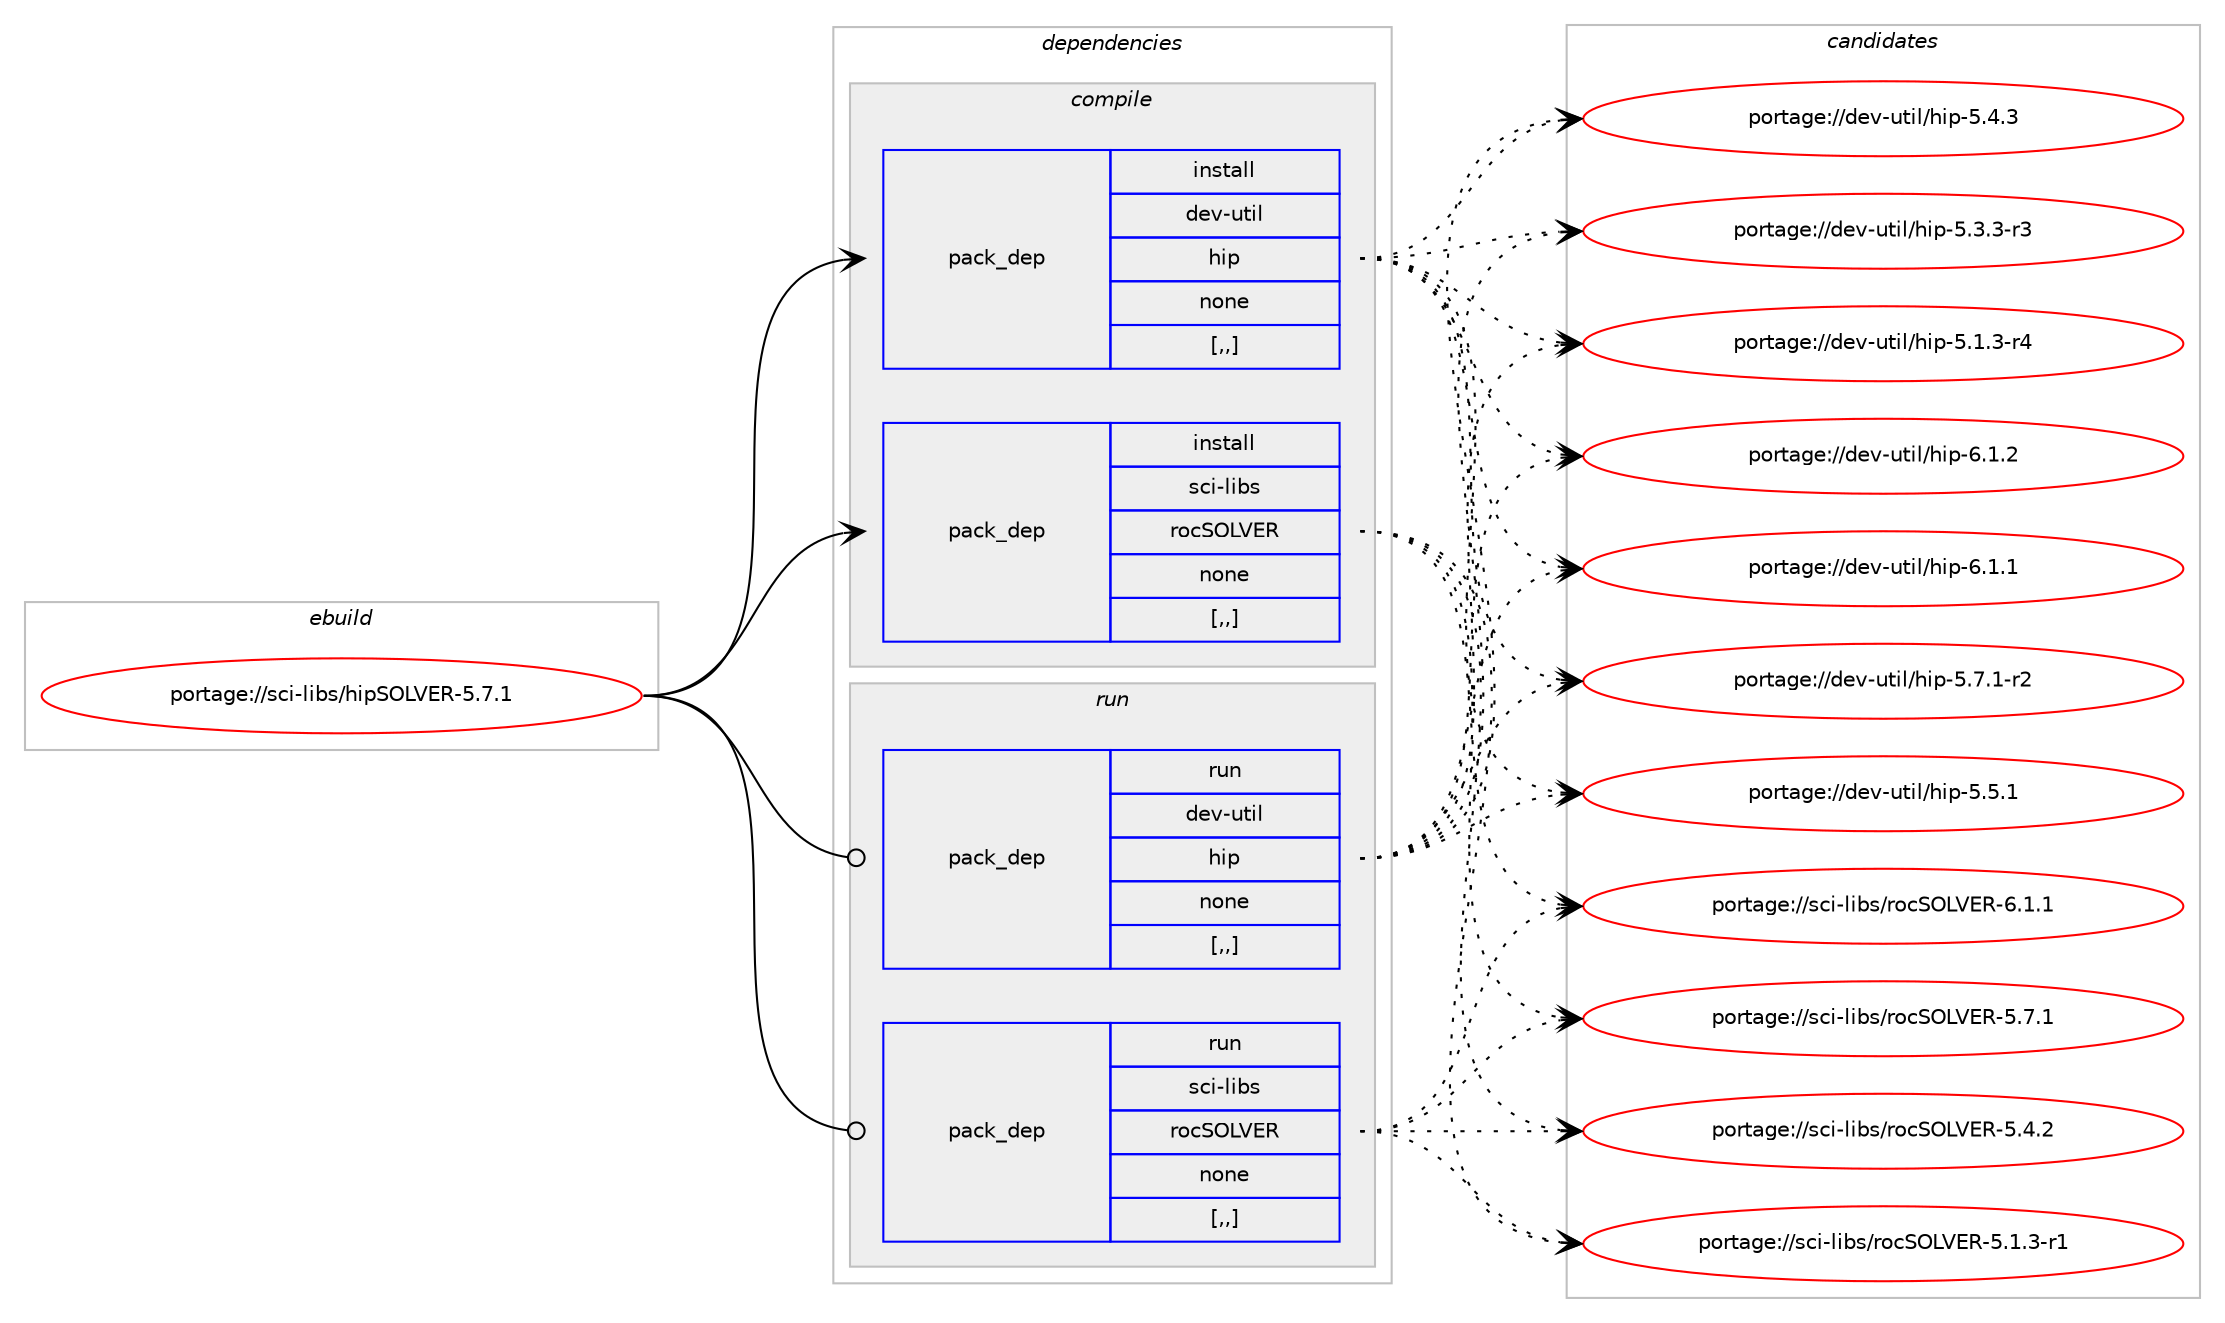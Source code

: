 digraph prolog {

# *************
# Graph options
# *************

newrank=true;
concentrate=true;
compound=true;
graph [rankdir=LR,fontname=Helvetica,fontsize=10,ranksep=1.5];#, ranksep=2.5, nodesep=0.2];
edge  [arrowhead=vee];
node  [fontname=Helvetica,fontsize=10];

# **********
# The ebuild
# **********

subgraph cluster_leftcol {
color=gray;
label=<<i>ebuild</i>>;
id [label="portage://sci-libs/hipSOLVER-5.7.1", color=red, width=4, href="../sci-libs/hipSOLVER-5.7.1.svg"];
}

# ****************
# The dependencies
# ****************

subgraph cluster_midcol {
color=gray;
label=<<i>dependencies</i>>;
subgraph cluster_compile {
fillcolor="#eeeeee";
style=filled;
label=<<i>compile</i>>;
subgraph pack293510 {
dependency402993 [label=<<TABLE BORDER="0" CELLBORDER="1" CELLSPACING="0" CELLPADDING="4" WIDTH="220"><TR><TD ROWSPAN="6" CELLPADDING="30">pack_dep</TD></TR><TR><TD WIDTH="110">install</TD></TR><TR><TD>dev-util</TD></TR><TR><TD>hip</TD></TR><TR><TD>none</TD></TR><TR><TD>[,,]</TD></TR></TABLE>>, shape=none, color=blue];
}
id:e -> dependency402993:w [weight=20,style="solid",arrowhead="vee"];
subgraph pack293511 {
dependency402994 [label=<<TABLE BORDER="0" CELLBORDER="1" CELLSPACING="0" CELLPADDING="4" WIDTH="220"><TR><TD ROWSPAN="6" CELLPADDING="30">pack_dep</TD></TR><TR><TD WIDTH="110">install</TD></TR><TR><TD>sci-libs</TD></TR><TR><TD>rocSOLVER</TD></TR><TR><TD>none</TD></TR><TR><TD>[,,]</TD></TR></TABLE>>, shape=none, color=blue];
}
id:e -> dependency402994:w [weight=20,style="solid",arrowhead="vee"];
}
subgraph cluster_compileandrun {
fillcolor="#eeeeee";
style=filled;
label=<<i>compile and run</i>>;
}
subgraph cluster_run {
fillcolor="#eeeeee";
style=filled;
label=<<i>run</i>>;
subgraph pack293512 {
dependency402995 [label=<<TABLE BORDER="0" CELLBORDER="1" CELLSPACING="0" CELLPADDING="4" WIDTH="220"><TR><TD ROWSPAN="6" CELLPADDING="30">pack_dep</TD></TR><TR><TD WIDTH="110">run</TD></TR><TR><TD>dev-util</TD></TR><TR><TD>hip</TD></TR><TR><TD>none</TD></TR><TR><TD>[,,]</TD></TR></TABLE>>, shape=none, color=blue];
}
id:e -> dependency402995:w [weight=20,style="solid",arrowhead="odot"];
subgraph pack293513 {
dependency402996 [label=<<TABLE BORDER="0" CELLBORDER="1" CELLSPACING="0" CELLPADDING="4" WIDTH="220"><TR><TD ROWSPAN="6" CELLPADDING="30">pack_dep</TD></TR><TR><TD WIDTH="110">run</TD></TR><TR><TD>sci-libs</TD></TR><TR><TD>rocSOLVER</TD></TR><TR><TD>none</TD></TR><TR><TD>[,,]</TD></TR></TABLE>>, shape=none, color=blue];
}
id:e -> dependency402996:w [weight=20,style="solid",arrowhead="odot"];
}
}

# **************
# The candidates
# **************

subgraph cluster_choices {
rank=same;
color=gray;
label=<<i>candidates</i>>;

subgraph choice293510 {
color=black;
nodesep=1;
choice1001011184511711610510847104105112455446494650 [label="portage://dev-util/hip-6.1.2", color=red, width=4,href="../dev-util/hip-6.1.2.svg"];
choice1001011184511711610510847104105112455446494649 [label="portage://dev-util/hip-6.1.1", color=red, width=4,href="../dev-util/hip-6.1.1.svg"];
choice10010111845117116105108471041051124553465546494511450 [label="portage://dev-util/hip-5.7.1-r2", color=red, width=4,href="../dev-util/hip-5.7.1-r2.svg"];
choice1001011184511711610510847104105112455346534649 [label="portage://dev-util/hip-5.5.1", color=red, width=4,href="../dev-util/hip-5.5.1.svg"];
choice1001011184511711610510847104105112455346524651 [label="portage://dev-util/hip-5.4.3", color=red, width=4,href="../dev-util/hip-5.4.3.svg"];
choice10010111845117116105108471041051124553465146514511451 [label="portage://dev-util/hip-5.3.3-r3", color=red, width=4,href="../dev-util/hip-5.3.3-r3.svg"];
choice10010111845117116105108471041051124553464946514511452 [label="portage://dev-util/hip-5.1.3-r4", color=red, width=4,href="../dev-util/hip-5.1.3-r4.svg"];
dependency402993:e -> choice1001011184511711610510847104105112455446494650:w [style=dotted,weight="100"];
dependency402993:e -> choice1001011184511711610510847104105112455446494649:w [style=dotted,weight="100"];
dependency402993:e -> choice10010111845117116105108471041051124553465546494511450:w [style=dotted,weight="100"];
dependency402993:e -> choice1001011184511711610510847104105112455346534649:w [style=dotted,weight="100"];
dependency402993:e -> choice1001011184511711610510847104105112455346524651:w [style=dotted,weight="100"];
dependency402993:e -> choice10010111845117116105108471041051124553465146514511451:w [style=dotted,weight="100"];
dependency402993:e -> choice10010111845117116105108471041051124553464946514511452:w [style=dotted,weight="100"];
}
subgraph choice293511 {
color=black;
nodesep=1;
choice1159910545108105981154711411199837976866982455446494649 [label="portage://sci-libs/rocSOLVER-6.1.1", color=red, width=4,href="../sci-libs/rocSOLVER-6.1.1.svg"];
choice1159910545108105981154711411199837976866982455346554649 [label="portage://sci-libs/rocSOLVER-5.7.1", color=red, width=4,href="../sci-libs/rocSOLVER-5.7.1.svg"];
choice1159910545108105981154711411199837976866982455346524650 [label="portage://sci-libs/rocSOLVER-5.4.2", color=red, width=4,href="../sci-libs/rocSOLVER-5.4.2.svg"];
choice11599105451081059811547114111998379768669824553464946514511449 [label="portage://sci-libs/rocSOLVER-5.1.3-r1", color=red, width=4,href="../sci-libs/rocSOLVER-5.1.3-r1.svg"];
dependency402994:e -> choice1159910545108105981154711411199837976866982455446494649:w [style=dotted,weight="100"];
dependency402994:e -> choice1159910545108105981154711411199837976866982455346554649:w [style=dotted,weight="100"];
dependency402994:e -> choice1159910545108105981154711411199837976866982455346524650:w [style=dotted,weight="100"];
dependency402994:e -> choice11599105451081059811547114111998379768669824553464946514511449:w [style=dotted,weight="100"];
}
subgraph choice293512 {
color=black;
nodesep=1;
choice1001011184511711610510847104105112455446494650 [label="portage://dev-util/hip-6.1.2", color=red, width=4,href="../dev-util/hip-6.1.2.svg"];
choice1001011184511711610510847104105112455446494649 [label="portage://dev-util/hip-6.1.1", color=red, width=4,href="../dev-util/hip-6.1.1.svg"];
choice10010111845117116105108471041051124553465546494511450 [label="portage://dev-util/hip-5.7.1-r2", color=red, width=4,href="../dev-util/hip-5.7.1-r2.svg"];
choice1001011184511711610510847104105112455346534649 [label="portage://dev-util/hip-5.5.1", color=red, width=4,href="../dev-util/hip-5.5.1.svg"];
choice1001011184511711610510847104105112455346524651 [label="portage://dev-util/hip-5.4.3", color=red, width=4,href="../dev-util/hip-5.4.3.svg"];
choice10010111845117116105108471041051124553465146514511451 [label="portage://dev-util/hip-5.3.3-r3", color=red, width=4,href="../dev-util/hip-5.3.3-r3.svg"];
choice10010111845117116105108471041051124553464946514511452 [label="portage://dev-util/hip-5.1.3-r4", color=red, width=4,href="../dev-util/hip-5.1.3-r4.svg"];
dependency402995:e -> choice1001011184511711610510847104105112455446494650:w [style=dotted,weight="100"];
dependency402995:e -> choice1001011184511711610510847104105112455446494649:w [style=dotted,weight="100"];
dependency402995:e -> choice10010111845117116105108471041051124553465546494511450:w [style=dotted,weight="100"];
dependency402995:e -> choice1001011184511711610510847104105112455346534649:w [style=dotted,weight="100"];
dependency402995:e -> choice1001011184511711610510847104105112455346524651:w [style=dotted,weight="100"];
dependency402995:e -> choice10010111845117116105108471041051124553465146514511451:w [style=dotted,weight="100"];
dependency402995:e -> choice10010111845117116105108471041051124553464946514511452:w [style=dotted,weight="100"];
}
subgraph choice293513 {
color=black;
nodesep=1;
choice1159910545108105981154711411199837976866982455446494649 [label="portage://sci-libs/rocSOLVER-6.1.1", color=red, width=4,href="../sci-libs/rocSOLVER-6.1.1.svg"];
choice1159910545108105981154711411199837976866982455346554649 [label="portage://sci-libs/rocSOLVER-5.7.1", color=red, width=4,href="../sci-libs/rocSOLVER-5.7.1.svg"];
choice1159910545108105981154711411199837976866982455346524650 [label="portage://sci-libs/rocSOLVER-5.4.2", color=red, width=4,href="../sci-libs/rocSOLVER-5.4.2.svg"];
choice11599105451081059811547114111998379768669824553464946514511449 [label="portage://sci-libs/rocSOLVER-5.1.3-r1", color=red, width=4,href="../sci-libs/rocSOLVER-5.1.3-r1.svg"];
dependency402996:e -> choice1159910545108105981154711411199837976866982455446494649:w [style=dotted,weight="100"];
dependency402996:e -> choice1159910545108105981154711411199837976866982455346554649:w [style=dotted,weight="100"];
dependency402996:e -> choice1159910545108105981154711411199837976866982455346524650:w [style=dotted,weight="100"];
dependency402996:e -> choice11599105451081059811547114111998379768669824553464946514511449:w [style=dotted,weight="100"];
}
}

}
